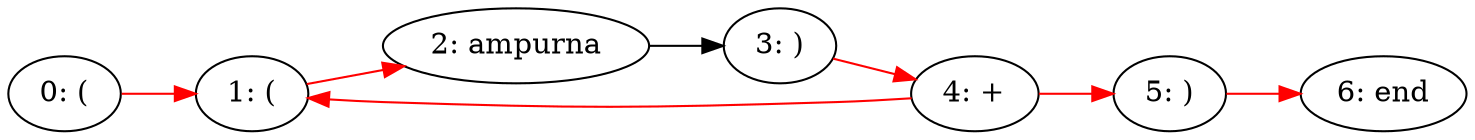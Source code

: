 digraph {
	rankdir=LR
	0 [label="0: ("];
	1 [label="1: ("];
	2 [label="2: ampurna"];
	3 [label="3: )"];
	4 [label="4: +"];
	5 [label="5: )"];
	6 [label="6: end"];
	0 -> 1 [color=red];
	1 -> 2 [color=red];
	2 -> 3 [color=black];
	3 -> 4 [color=red];
	4 -> 5 [color=red];
	4 -> 1 [color=red];
	5 -> 6 [color=red];
}
